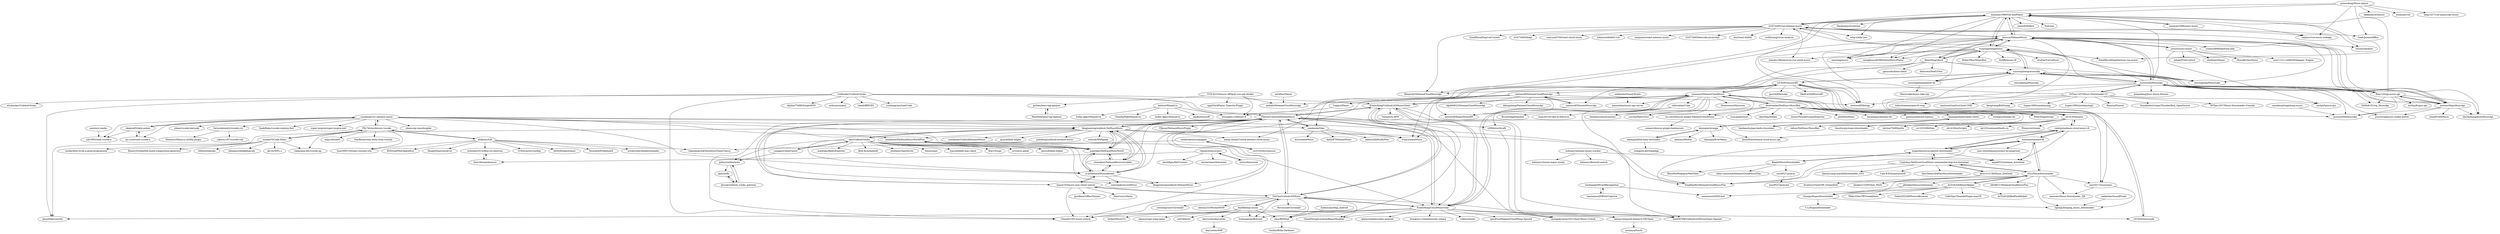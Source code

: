 digraph G {
"maomao1996/Vue-mmPlayer" -> "sl1673495/vue-netease-music"
"maomao1996/Vue-mmPlayer" -> "maomao1996/react-music"
"maomao1996/Vue-mmPlayer" -> "mengkunsoft/MKOnlineMusicPlayer" ["e"=1]
"maomao1996/Vue-mmPlayer" -> "sunzongzheng/music"
"maomao1996/Vue-mmPlayer" -> "maicong/music" ["e"=1]
"maomao1996/Vue-mmPlayer" -> "Hackxiaoya/CuteOne" ["e"=1]
"maomao1996/Vue-mmPlayer" -> "jsososo/NeteaseMusic"
"maomao1996/Vue-mmPlayer" -> "wisp-x/lsky-pro" ["e"=1]
"maomao1996/Vue-mmPlayer" -> "caijinyc/vue-music-webapp" ["e"=1]
"maomao1996/Vue-mmPlayer" -> "reruin/sharelist" ["e"=1]
"maomao1996/Vue-mmPlayer" -> "metowolf/Meting" ["e"=1]
"maomao1996/Vue-mmPlayer" -> "Binaryify/NeteaseCloudMusicApi" ["e"=1]
"maomao1996/Vue-mmPlayer" -> "yinxin630/fiora" ["e"=1]
"maomao1996/Vue-mmPlayer" -> "SmallRuralDog/electron-vue-music" ["e"=1]
"maomao1996/Vue-mmPlayer" -> "5iux/sou" ["e"=1]
"sunzongzheng/music" -> "caiyonglong/MusicLake" ["e"=1]
"sunzongzheng/music" -> "PeterDing/chord"
"sunzongzheng/music" -> "sunzongzheng/musicApi"
"sunzongzheng/music" -> "jsososo/NeteaseMusic"
"sunzongzheng/music" -> "trazyn/ieaseMusic" ["e"=1]
"sunzongzheng/music" -> "maicong/music" ["e"=1]
"sunzongzheng/music" -> "sunzongzheng/player-be"
"sunzongzheng/music" -> "maomao1996/Vue-mmPlayer"
"sunzongzheng/music" -> "SmallRuralDog/electron-vue-music" ["e"=1]
"sunzongzheng/music" -> "xtuJSer/CoCoMusic" ["e"=1]
"sunzongzheng/music" -> "HuberTRoy/MusicBox" ["e"=1]
"sunzongzheng/music" -> "mengkunsoft/MKOnlineMusicPlayer" ["e"=1]
"sunzongzheng/music" -> "xiaozhu188/electron-vue-cloud-music" ["e"=1]
"sunzongzheng/music" -> "0xHJK/music-dl" ["e"=1]
"sunzongzheng/music" -> "sl1673495/vue-netease-music"
"bluetomlee/NetEase-MusicBox" -> "yanunon/NeteaseCloudMusic"
"bluetomlee/NetEase-MusicBox" -> "darknessomi/musicbox" ["e"=1]
"bluetomlee/NetEase-MusicBox" -> "cosven/FeelUOwn" ["e"=1]
"bluetomlee/NetEase-MusicBox" -> "taizilongxu/douban.fm" ["e"=1]
"bluetomlee/NetEase-MusicBox" -> "wu-nerd/dmusic-plugin-NeteaseCloudMusic"
"bluetomlee/NetEase-MusicBox" -> "ganhuo/Android-Ganhuo"
"bluetomlee/NetEase-MusicBox" -> "daimajia/bleed-baidu-white"
"bluetomlee/NetEase-MusicBox" -> "sk1418/zhuaxia"
"bluetomlee/NetEase-MusicBox" -> "PeterDing/iScript" ["e"=1]
"bluetomlee/NetEase-MusicBox" -> "turingou/douban.fm" ["e"=1]
"bluetomlee/NetEase-MusicBox" -> "vellow/NetEase-MusicBox" ["e"=1]
"bluetomlee/NetEase-MusicBox" -> "LiuLang/bcloud" ["e"=1]
"bluetomlee/NetEase-MusicBox" -> "ikew0ng/Dribbo" ["e"=1]
"bluetomlee/NetEase-MusicBox" -> "binux/ThunderLixianExporter" ["e"=1]
"bluetomlee/NetEase-MusicBox" -> "phith0n/Minos" ["e"=1]
"jsososo/NeteaseMusic" -> "jsososo/QQMusicApi"
"jsososo/NeteaseMusic" -> "sunzongzheng/music"
"jsososo/NeteaseMusic" -> "jsososo/MiguMusicApi"
"jsososo/NeteaseMusic" -> "jsososo/soso-music"
"jsososo/NeteaseMusic" -> "sl1673495/vue-netease-music"
"jsososo/NeteaseMusic" -> "maomao1996/Vue-mmPlayer"
"jsososo/NeteaseMusic" -> "caiyonglong/MusicLake" ["e"=1]
"jsososo/NeteaseMusic" -> "jsososo/MixMusicApi"
"jsososo/NeteaseMusic" -> "maicong/music" ["e"=1]
"jsososo/NeteaseMusic" -> "mengkunsoft/MKOnlineMusicPlayer" ["e"=1]
"jsososo/NeteaseMusic" -> "metowolf/Meting" ["e"=1]
"jsososo/NeteaseMusic" -> "yuantuo666/baiduwp-php" ["e"=1]
"jsososo/NeteaseMusic" -> "meng-chuan/Unlock-netease-cloud-music" ["e"=1]
"jsososo/NeteaseMusic" -> "reruin/sharelist" ["e"=1]
"jsososo/NeteaseMusic" -> "PeterDing/chord"
"seekerlee/SoundPirate" -> "ligongcheng/qq_music_downloader"
"codezjx/netease-cloud-music-dl" -> "ziwenxie/netease-dl"
"codezjx/netease-cloud-music-dl" -> "anjia0532/netease_download"
"codezjx/netease-cloud-music-dl" -> "sk1418/zhuaxia"
"codezjx/netease-cloud-music-dl" -> "magicdawn/yun-playlist-downloader"
"codezjx/netease-cloud-music-dl" -> "JixunMoe/netease-cloud-music-api"
"codezjx/netease-cloud-music-dl" -> "YongHaoWu/NeteaseCloudMusicFlac" ["e"=1]
"AnyListen/AnyListen" -> "AnyListen/AMP"
"Beadd/MusicDownloader" -> "mos9527/pyncm"
"Beadd/MusicDownloader" -> "atlas-comstock/NeteaseCloudMusicFlac" ["e"=1]
"Beadd/MusicDownloader" -> "magicdawn/yun-playlist-downloader"
"Beadd/MusicDownloader" -> "Bleu404/PotplayerPanVideo"
"aliakseis/LIII" -> "YXL76/cloudmusic-vscode"
"aliakseis/LIII" -> "erickutcher/httpdownloader" ["e"=1]
"aliakseis/LIII" -> "hua1995116/react-resume-site" ["e"=1]
"aliakseis/LIII" -> "KYDronePilot/SpaceEye"
"aliakseis/LIII" -> "lukaslangrock/ShutdownTimerClassic"
"aliakseis/LIII" -> "HaujetZhao/QuickCut" ["e"=1]
"aliakseis/LIII" -> "richshaw2015/dino-rss-electron"
"aliakseis/LIII" -> "CCExtractor/vardbg" ["e"=1]
"aliakseis/LIII" -> "he55/DreamScene2" ["e"=1]
"aliakseis/LIII" -> "Teraskull/PyDebloatX" ["e"=1]
"NiTian1207/Music-Downloader-UI" -> "rachpt/lanzou-gui" ["e"=1]
"NiTian1207/Music-Downloader-UI" -> "kengwang/BiliDuang" ["e"=1]
"NiTian1207/Music-Downloader-UI" -> "liupan1890/xiaobaiyang" ["e"=1]
"NiTian1207/Music-Downloader-UI" -> "jsososo/QQMusicApi"
"NiTian1207/Music-Downloader-UI" -> "liupan1890/xiaobaiyang2" ["e"=1]
"NiTian1207/Music-Downloader-UI" -> "Rinacm/Pixeval" ["e"=1]
"NiTian1207/Music-Downloader-UI" -> "thunderbird-team/ThunderBird_OpenSource" ["e"=1]
"NiTian1207/Music-Downloader-UI" -> "NiTian1207/Music-Downloader-Console"
"NiTian1207/Music-Downloader-UI" -> "tobiichiamane/pixivfs-uwp" ["e"=1]
"NiTian1207/Music-Downloader-UI" -> "zaxtyson/LanZouCloud-CMD" ["e"=1]
"NiTian1207/Music-Downloader-UI" -> "jsososo/NeteaseMusic"
"enzeberg/tongzhong-music" -> "jsososo/MixMusicApi"
"sl1673495/vue-netease-music" -> "maomao1996/Vue-mmPlayer"
"sl1673495/vue-netease-music" -> "SmallRuralDog/vue3-music" ["e"=1]
"sl1673495/vue-netease-music" -> "xiaozhu188/electron-vue-cloud-music" ["e"=1]
"sl1673495/vue-netease-music" -> "sl1673495/blogs" ["e"=1]
"sl1673495/vue-netease-music" -> "caijinyc/vue-music-webapp" ["e"=1]
"sl1673495/vue-netease-music" -> "sanyuan0704/react-cloud-music" ["e"=1]
"sl1673495/vue-netease-music" -> "jsososo/NeteaseMusic"
"sl1673495/vue-netease-music" -> "lybenson/bilibili-vue" ["e"=1]
"sl1673495/vue-netease-music" -> "Binaryify/NeteaseCloudMusicApi" ["e"=1]
"sl1673495/vue-netease-music" -> "uniquemo/react-netease-music" ["e"=1]
"sl1673495/vue-netease-music" -> "Geek-James/ddBuy" ["e"=1]
"sl1673495/vue-netease-music" -> "wisp-x/lsky-pro" ["e"=1]
"sl1673495/vue-netease-music" -> "sl1673495/leetcode-javascript" ["e"=1]
"sl1673495/vue-netease-music" -> "dxx/react-bilibili" ["e"=1]
"sl1673495/vue-netease-music" -> "ustbhuangyi/vue-analysis" ["e"=1]
"maomao1996/react-music" -> "maomao1996/Vue-mmPlayer"
"Rain120/qq-music-api" -> "jsososo/QQMusicApi"
"Rain120/qq-music-api" -> "jsososo/MiguMusicApi"
"Rain120/qq-music-api" -> "sunzongzheng/musicApi"
"Rain120/qq-music-api" -> "ecitlm/Kugou-api"
"Rain120/qq-music-api" -> "jsososo/NeteaseMusic"
"Rain120/qq-music-api" -> "sl1673495/vue-netease-music"
"Rain120/qq-music-api" -> "QiuYaohong/kuwoMusicApi"
"Rain120/qq-music-api" -> "maomao1996/Vue-mmPlayer"
"Rain120/qq-music-api" -> "jsososo/MixMusicApi"
"Rain120/qq-music-api" -> "GitHub-ZC/wp_MusicApi"
"PeterDing/chord" -> "sunzongzheng/music"
"PeterDing/chord" -> "trazyn/ieaseMusic" ["e"=1]
"PeterDing/chord" -> "sunzongzheng/musicApi"
"PeterDing/chord" -> "jsososo/NeteaseMusic"
"PeterDing/chord" -> "nondanee/Glee"
"PeterDing/chord" -> "feeluown/FeelUOwn" ["e"=1]
"PeterDing/chord" -> "caiyonglong/MusicLake" ["e"=1]
"PeterDing/chord" -> "gaoyoubo/hexo-client" ["e"=1]
"nondanee/vsc-netease-music" -> "deepred5/daily-anime"
"nondanee/vsc-netease-music" -> "my-soul/read-vscode-e"
"nondanee/vsc-netease-music" -> "YXL76/cloudmusic-vscode"
"nondanee/vsc-netease-music" -> "zrk1993/read-vscode-e"
"nondanee/vsc-netease-music" -> "nondanee/Glee"
"nondanee/vsc-netease-music" -> "nondanee/NetEaseMusicWorldPlus"
"nondanee/vsc-netease-music" -> "jdneo/vscode-leetcode" ["e"=1]
"nondanee/vsc-netease-music" -> "YongHaoWu/NeteaseCloudMusicFlac" ["e"=1]
"nondanee/vsc-netease-music" -> "yi-ji/NeteaseMusicAbroad"
"nondanee/vsc-netease-music" -> "SaekiRaku/vscode-rainbow-fart" ["e"=1]
"nondanee/vsc-netease-music" -> "fengjueming/unblock-NetEaseMusic"
"nondanee/vsc-netease-music" -> "super-inspire/super-inspire-end" ["e"=1]
"nondanee/vsc-netease-music" -> "formulahendry/vscode-ycy"
"nondanee/vsc-netease-music" -> "acgotaku/NetEaseMusicWorld"
"nondanee/vsc-netease-music" -> "zhanyong-wan/dongbei" ["e"=1]
"xiaohange/IDCardRecognition" -> "tiantianios/JYBDAVCapture"
"xiaohange/IDCardRecognition" -> "sansansisi/SSIDCard"
"YXL76/cloudmusic-vscode" -> "aliakseis/LIII"
"YXL76/cloudmusic-vscode" -> "nondanee/vsc-netease-music"
"YXL76/cloudmusic-vscode" -> "takayama-lily/vscode-qq" ["e"=1]
"YXL76/cloudmusic-vscode" -> "niudai/VSCode-Zhihu"
"YXL76/cloudmusic-vscode" -> "mqycn/huile8" ["e"=1]
"YXL76/cloudmusic-vscode" -> "hua1995116/react-resume-site" ["e"=1]
"YXL76/cloudmusic-vscode" -> "TomBener/stay-away-from-wechat" ["e"=1]
"formulahendry/vscode-ycy" -> "FantasticMao/ycy-intellij-plugin"
"formulahendry/vscode-ycy" -> "sakura1357/vscode-cxk"
"yanggis/ChinaTunnel" -> "uku/Unblock-Youku"
"yanggis/ChinaTunnel" -> "gxfxyz/unblockchn"
"Gsangu/KugouDownloader" -> "C-Li/KugouDownloader"
"Gsangu/KugouDownloader" -> "ligongcheng/qq_music_downloader"
"acgotaku/NetEaseMusicWorld" -> "nondanee/NetEaseMusicWorldPlus"
"acgotaku/NetEaseMusicWorld" -> "fengjueming/unblock-NetEaseMusic"
"acgotaku/NetEaseMusicWorld" -> "yi-ji/NeteaseMusicAbroad"
"acgotaku/NetEaseMusicWorld" -> "stomakun/NeteaseReverseLadder"
"acgotaku/NetEaseMusicWorld" -> "ITJesse/UnblockNeteaseMusic"
"yanunon/NeteaseCloudMusic" -> "bluetomlee/NetEase-MusicBox"
"yanunon/NeteaseCloudMusic" -> "EraserKing/Unblock163MusicClient"
"yanunon/NeteaseCloudMusic" -> "sk1418/zhuaxia"
"yanunon/NeteaseCloudMusic" -> "EraserKing/CloudMusicGear"
"yanunon/NeteaseCloudMusic" -> "LER0ever/Israfil"
"yanunon/NeteaseCloudMusic" -> "wu-nerd/dmusic-plugin-NeteaseCloudMusic"
"yanunon/NeteaseCloudMusic" -> "LIU9293/musicAPI"
"yanunon/NeteaseCloudMusic" -> "darknessomi/musicbox" ["e"=1]
"yanunon/NeteaseCloudMusic" -> "mawenbao/music-api-server"
"yanunon/NeteaseCloudMusic" -> "stkevintan/Cube"
"yanunon/NeteaseCloudMusic" -> "cosven/FeelUOwn" ["e"=1]
"yanunon/NeteaseCloudMusic" -> "PeterDing/iScript" ["e"=1]
"yanunon/NeteaseCloudMusic" -> "Chion82/163-music-unlock" ["e"=1]
"yanunon/NeteaseCloudMusic" -> "bin456789/Unblock163MusicClient-Xposed" ["e"=1]
"yanunon/NeteaseCloudMusic" -> "Mooooooon/Musicoon" ["e"=1]
"uku/Unblock-Youku" -> "gxfxyz/unblockchn"
"uku/Unblock-Youku" -> "fengjueming/unblock-NetEaseMusic"
"uku/Unblock-Youku" -> "yanggis/ChinaTunnel"
"uku/Unblock-Youku" -> "zacyu/bilibili-helper" ["e"=1]
"uku/Unblock-Youku" -> "EraserKing/CloudMusicGear"
"uku/Unblock-Youku" -> "fengjueming/unblock-NeteastMusic"
"uku/Unblock-Youku" -> "yi-ji/NeteaseMusicAbroad"
"uku/Unblock-Youku" -> "acgotaku/NetEaseMusicWorld"
"uku/Unblock-Youku" -> "acgotaku/BaiduExporter" ["e"=1]
"uku/Unblock-Youku" -> "Kyle-Kyle/baidudl" ["e"=1]
"uku/Unblock-Youku" -> "zhuhaow/SpechtLite" ["e"=1]
"uku/Unblock-Youku" -> "binux/yaaw" ["e"=1]
"uku/Unblock-Youku" -> "typcn/bilibili-mac-client" ["e"=1]
"uku/Unblock-Youku" -> "lhie1/Surge" ["e"=1]
"uku/Unblock-Youku" -> "orvice/ss-panel" ["e"=1]
"magicdawn/yun-playlist-downloader" -> "CcphAmy/NetEaseCloudMusic-nonmembership-list-download"
"magicdawn/yun-playlist-downloader" -> "Beadd/MusicDownloader"
"magicdawn/yun-playlist-downloader" -> "anjia0532/netease_download"
"magicdawn/yun-playlist-downloader" -> "codezjx/netease-cloud-music-dl"
"magicdawn/yun-playlist-downloader" -> "ziwenxie/netease-dl"
"AsTryE/QQMusicHelper" -> "z52c/MusicDownloader"
"AsTryE/QQMusicHelper" -> "TKkk-iOSer/TKTweakDemo" ["e"=1]
"AsTryE/QQMusicHelper" -> "GodzzZZZ/MFPictureBrowser" ["e"=1]
"AsTryE/QQMusicHelper" -> "sansansisi/SSIDCard"
"AsTryE/QQMusicHelper" -> "CodeTips/ThunderPlugin-macOS"
"AsTryE/QQMusicHelper" -> "AsTryE/QQRedPackHelper" ["e"=1]
"AsTryE/QQMusicHelper" -> "Gsangu/KugouDownloader"
"stkevintan/Cube" -> "issac2015/Cube-In-Electron"
"stkevintan/Cube" -> "BryanYang/freechat"
"vhanla/winxcorners" -> "AsishRaju/HotCorners"
"vhanla/winxcorners" -> "misterchaos/hotcorner"
"vhanla/winxcorners" -> "taviso/hotcorner"
"vhanla/winxcorners" -> "Saul-Mirone/homura"
"daimajia/bleed-baidu-white" -> "banbanchs/pan-baidu-download"
"daimajia/bleed-baidu-white" -> "daimajia/revenge"
"stomakun/NeteaseReverseLadder" -> "yi-ji/NeteaseMusicAbroad"
"stomakun/NeteaseReverseLadder" -> "acgotaku/NetEaseMusicWorld"
"stomakun/NeteaseReverseLadder" -> "fengjueming/unblock-NetEaseMusic"
"jsososo/QQMusicApi" -> "Rain120/qq-music-api"
"jsososo/QQMusicApi" -> "jsososo/MiguMusicApi"
"jsososo/QQMusicApi" -> "jsososo/NeteaseMusic"
"jsososo/QQMusicApi" -> "jsososo/MixMusicApi"
"jsososo/QQMusicApi" -> "QiuYaohong/kuwoMusicApi"
"jsososo/QQMusicApi" -> "sunzongzheng/musicApi"
"jsososo/QQMusicApi" -> "JumpAlang/Jusic-Serve-Houses" ["e"=1]
"jsososo/QQMusicApi" -> "metowolf/Meting" ["e"=1]
"jsososo/QQMusicApi" -> "jsososo/qqmusic-cookie-porter"
"jsososo/QQMusicApi" -> "Binaryify/NeteaseCloudMusicApi" ["e"=1]
"jsososo/QQMusicApi" -> "GitHub-ZC/wp_MusicApi"
"jsososo/QQMusicApi" -> "sl1673495/vue-netease-music"
"jsososo/QQMusicApi" -> "NiTian1207/Music-Downloader-UI"
"jsososo/QQMusicApi" -> "sunzongzheng/music"
"jsososo/QQMusicApi" -> "maomao1996/Vue-mmPlayer"
"bitdust/WamaCry" -> "hufan-Akari/WannaCry"
"bitdust/WamaCry" -> "madeye/sssniff" ["e"=1]
"bitdust/WamaCry" -> "hufan-akari/WannaCry"
"bitdust/WamaCry" -> "iVanilla/FakeWannaCry"
"bitdust/WamaCry" -> "liwanglin12/Hermit-X"
"metowolf/NeteaseCloudMusicApi" -> "metowolf/TencentMusicApi"
"metowolf/NeteaseCloudMusicApi" -> "axhello/NeteaseCloudMusicApi"
"metowolf/NeteaseCloudMusicApi" -> "metowolf/XiamiMusicAPI"
"metowolf/NeteaseCloudMusicApi" -> "metowolf/Meting" ["e"=1]
"metowolf/NeteaseCloudMusicApi" -> "Copay/cPlayer"
"metowolf/NeteaseCloudMusicApi" -> "ldp940622/NeteaseCloudMusicApi"
"metowolf/NeteaseCloudMusicApi" -> "liwanglin12/Hermit-X"
"metowolf/NeteaseCloudMusicApi" -> "kilingzhang/NeteaseCloudMusicApi"
"powerdong/Music-player" -> "Akakiiiiii/cli3music"
"powerdong/Music-player" -> "sl1673495/vue-netease-music"
"powerdong/Music-player" -> "Geek-James/ddBuy" ["e"=1]
"powerdong/Music-player" -> "caijinyc/vue-music-webapp" ["e"=1]
"powerdong/Music-player" -> "yisainan/vue" ["e"=1]
"powerdong/Music-player" -> "lang1427/vue-typescript-music"
"powerdong/Music-player" -> "maomao1996/Vue-mmPlayer"
"ziwenxie/netease-dl" -> "codezjx/netease-cloud-music-dl"
"ziwenxie/netease-dl" -> "anjia0532/netease_download"
"ziwenxie/netease-dl" -> "z52c/MusicDownloader"
"ziwenxie/netease-dl" -> "YongHaoWu/NeteaseCloudMusicFlac" ["e"=1]
"ziwenxie/netease-dl" -> "magicdawn/yun-playlist-downloader"
"ziwenxie/netease-dl" -> "mac-zhou/homeassistant-mi-acpartner" ["e"=1]
"EraserKing/Unblock163MusicClient" -> "EraserKing/CloudMusicGear"
"EraserKing/Unblock163MusicClient" -> "YiuChoi/Unlock163Music"
"EraserKing/Unblock163MusicClient" -> "bin456789/Unblock163MusicClient-Xposed" ["e"=1]
"EraserKing/Unblock163MusicClient" -> "yanunon/NeteaseCloudMusic"
"EraserKing/Unblock163MusicClient" -> "leewp14/xposed.leewp14.NEClient"
"EraserKing/Unblock163MusicClient" -> "iAcn/BiliNeat"
"EraserKing/Unblock163MusicClient" -> "ITJesse/UnblockNeteaseMusic"
"EraserKing/Unblock163MusicClient" -> "Tornaco/X-APM" ["e"=1]
"LIU9293/musicAPI" -> "LIU9293/musicafe"
"LIU9293/musicAPI" -> "sunzongzheng/musicApi"
"LIU9293/musicAPI" -> "metowolf/NeteaseCloudMusicApi"
"LIU9293/musicAPI" -> "yanunon/NeteaseCloudMusic"
"LIU9293/musicAPI" -> "metowolf/Meting" ["e"=1]
"LIU9293/musicAPI" -> "metowolf/XiamiMusicAPI"
"LIU9293/musicAPI" -> "gzc/QQMusicApi"
"LIU9293/musicAPI" -> "metowolf/TencentMusicApi"
"LIU9293/musicAPI" -> "sk1418/zhuaxia"
"LIU9293/musicAPI" -> "mzz2017/musicman"
"LIU9293/musicAPI" -> "MeiK-h/QQMusicAPI"
"Copay/cPlayer" -> "liwanglin12/Hermit-X"
"jsososo/soso-music" -> "jsososo/NeteaseMusic"
"jsososo/soso-music" -> "user1121114685/Wallpaper_Engine" ["e"=1]
"jsososo/soso-music" -> "rachpt/lanzou-gui" ["e"=1]
"jsososo/soso-music" -> "pdone/FreeControl" ["e"=1]
"jsososo/soso-music" -> "docblue/chfsgui" ["e"=1]
"jsososo/soso-music" -> "Moriafly/DsoMusic" ["e"=1]
"niudai/VSCode-Zhihu" -> "YXL76/cloudmusic-vscode"
"niudai/VSCode-Zhihu" -> "jks-liu/WPL-s"
"niudai/VSCode-Zhihu" -> "niudai/How-to-be-a-good-programmer" ["e"=1]
"niudai/VSCode-Zhihu" -> "BeautyYuYanli/full-mark-composition-generator" ["e"=1]
"niudai/VSCode-Zhihu" -> "takayama-lily/vscode-qq" ["e"=1]
"niudai/VSCode-Zhihu" -> "tifoit/notebooks" ["e"=1]
"niudai/VSCode-Zhihu" -> "lidangzzz/hedgehog-lab" ["e"=1]
"fengjueming/unblock-NetEaseMusic" -> "yi-ji/NeteaseMusicAbroad"
"fengjueming/unblock-NetEaseMusic" -> "acgotaku/NetEaseMusicWorld"
"fengjueming/unblock-NetEaseMusic" -> "stomakun/NeteaseReverseLadder"
"fengjueming/unblock-NetEaseMusic" -> "uku/Unblock-Youku"
"fengjueming/unblock-NetEaseMusic" -> "ITJesse/UnblockNeteaseMusic"
"fengjueming/unblock-NetEaseMusic" -> "neesonqk/unLockMusic"
"fengjueming/unblock-NetEaseMusic" -> "trazyn/ieaseMusic" ["e"=1]
"fengjueming/unblock-NetEaseMusic" -> "nondanee/NetEaseMusicWorldPlus"
"fengjueming/unblock-NetEaseMusic" -> "nondanee/UnblockNeteaseMusic" ["e"=1]
"fengjueming/unblock-NetEaseMusic" -> "YongHaoWu/NeteaseCloudMusicFlac" ["e"=1]
"fengjueming/unblock-NetEaseMusic" -> "meng-chuan/Unlock-netease-cloud-music" ["e"=1]
"fengjueming/unblock-NetEaseMusic" -> "ipcjs/bilibili-helper" ["e"=1]
"fengjueming/unblock-NetEaseMusic" -> "JixunMoe/cuwcl4c"
"fengjueming/unblock-NetEaseMusic" -> "yizhiheng/unblock-netease-music"
"fengjueming/unblock-NetEaseMusic" -> "wdxtub/WDXpeak" ["e"=1]
"liukaixuan/tbhp_android" -> "iAcn/BiliNeat"
"CcphAmy/NetEaseCloudMusic-nonmembership-list-download" -> "Java-S12138/Music_Dowload"
"CcphAmy/NetEaseCloudMusic-nonmembership-list-download" -> "z52c/MusicDownloader"
"CcphAmy/NetEaseCloudMusic-nonmembership-list-download" -> "magicdawn/yun-playlist-downloader"
"CcphAmy/NetEaseCloudMusic-nonmembership-list-download" -> "JimmyLiang-lzm/biliDownloader_GUI" ["e"=1]
"CcphAmy/NetEaseCloudMusic-nonmembership-list-download" -> "I-am-R-E/QuantumultX" ["e"=1]
"CcphAmy/NetEaseCloudMusic-nonmembership-list-download" -> "YongHaoWu/NeteaseCloudMusicFlac" ["e"=1]
"CcphAmy/NetEaseCloudMusic-nonmembership-list-download" -> "QiuChenly/QQFlacMusicDownloader" ["e"=1]
"Java-S12138/Music_Dowload" -> "zhukeyi123/Python_Work"
"Java-S12138/Music_Dowload" -> "CcphAmy/NetEaseCloudMusic-nonmembership-list-download"
"Java-S12138/Music_Dowload" -> "Aruelius/Cloud189_Greasyfork" ["e"=1]
"banbanchs/pan-baidu-download" -> "daimajia/bleed-baidu-white"
"sw3103/movemouse" -> "cerebrate/mousejiggler"
"daimajia/revenge" -> "daimajia/bleed-baidu-white"
"daimajia/revenge" -> "daimajia/little-bear-dictionary"
"daimajia/revenge" -> "naoyeye/Perber"
"daimajia/revenge" -> "daimajia/EverMemo" ["e"=1]
"aooiuu/z-reader" -> "zrk1993/read-vscode-e"
"ITJesse/UnblockNeteaseMusic" -> "EraserKing/CloudMusicGear"
"ITJesse/UnblockNeteaseMusic" -> "ITJesse/NeteaseMusicPlugin"
"ITJesse/UnblockNeteaseMusic" -> "typcn/163music-mac-client-unlock"
"ITJesse/UnblockNeteaseMusic" -> "mengskysama/163-Cloud-Music-Unlock"
"ITJesse/UnblockNeteaseMusic" -> "EraserKing/Unblock163MusicClient"
"ITJesse/UnblockNeteaseMusic" -> "YiuChoi/Unlock163Music"
"ITJesse/UnblockNeteaseMusic" -> "LER0ever/Israfil"
"ITJesse/UnblockNeteaseMusic" -> "acgotaku/NetEaseMusicWorld"
"ITJesse/UnblockNeteaseMusic" -> "stomakun/NeteaseReverseLadder"
"ITJesse/UnblockNeteaseMusic" -> "fengjueming/unblock-NeteastMusic"
"ITJesse/UnblockNeteaseMusic" -> "Chion82/163-music-unlock" ["e"=1]
"ITJesse/UnblockNeteaseMusic" -> "nondanee/Glee"
"ITJesse/UnblockNeteaseMusic" -> "JixunMoe/netease-cloud-music-api"
"ITJesse/UnblockNeteaseMusic" -> "fengjueming/unblock-NetEaseMusic"
"leewp14/xposed.leewp14.NEClient" -> "mcxinyu/HouSi" ["e"=1]
"ghboke/QQmusicdownman" -> "Gsangu/KugouDownloader"
"sk1418/zhuaxia" -> "yanunon/NeteaseCloudMusic"
"sk1418/zhuaxia" -> "timothyqiu/xiami-downloader"
"sk1418/zhuaxia" -> "skyline75489/pyfm" ["e"=1]
"sk1418/zhuaxia" -> "vellow/NetEase-MusicBox" ["e"=1]
"sk1418/zhuaxia" -> "m13253/BiliDan" ["e"=1]
"sk1418/zhuaxia" -> "sk1418/myScripts"
"sk1418/zhuaxia" -> "codezjx/netease-cloud-music-dl"
"sk1418/zhuaxia" -> "tg123/commandlinefu.cn"
"sk1418/zhuaxia" -> "Flowerowl/xiami"
"EraserKing/CloudMusicGear" -> "EraserKing/Unblock163MusicClient"
"EraserKing/CloudMusicGear" -> "YiuChoi/Unlock163Music"
"EraserKing/CloudMusicGear" -> "bin456789/Unblock163MusicClient-Xposed" ["e"=1]
"EraserKing/CloudMusicGear" -> "ITJesse/UnblockNeteaseMusic"
"EraserKing/CloudMusicGear" -> "Chion82/163-music-unlock" ["e"=1]
"EraserKing/CloudMusicGear" -> "leewp14/xposed.leewp14.NEClient"
"EraserKing/CloudMusicGear" -> "zjns/PureNeteaseCloudMusic-Xposed" ["e"=1]
"EraserKing/CloudMusicGear" -> "liudongmiao/Brevent" ["e"=1]
"EraserKing/CloudMusicGear" -> "GhostFlying/LocationReportEnabler" ["e"=1]
"EraserKing/CloudMusicGear" -> "yanunon/NeteaseCloudMusic"
"EraserKing/CloudMusicGear" -> "mengskysama/163-Cloud-Music-Unlock"
"EraserKing/CloudMusicGear" -> "JixunMoe/cuwcl4c"
"EraserKing/CloudMusicGear" -> "glzjin/shadowsocksr-android" ["e"=1]
"EraserKing/CloudMusicGear" -> "breakwa11/shadowsocks-csharp" ["e"=1]
"EraserKing/CloudMusicGear" -> "vokins/yhosts" ["e"=1]
"gaocuo/fic" -> "glucee/unblock_youku_gateway"
"jsososo/MiguMusicApi" -> "jsososo/QQMusicApi"
"jsososo/MiguMusicApi" -> "jsososo/MixMusicApi"
"jsososo/MiguMusicApi" -> "QiuYaohong/kuwoMusicApi"
"jsososo/MiguMusicApi" -> "yhsj0919/KMusic"
"jsososo/MiguMusicApi" -> "jsososo/qqmusic-cookie-porter"
"jsososo/MiguMusicApi" -> "sunzongzheng/musicApi"
"jsososo/MiguMusicApi" -> "jsososo/NeteaseMusic"
"jsososo/MiguMusicApi" -> "Rain120/qq-music-api"
"iAcn/BiliNeat" -> "Goshin/Buka-Darkness"
"sunzongzheng/musicApi" -> "sunzongzheng/player-be"
"sunzongzheng/musicApi" -> "LIU9293/musicAPI"
"sunzongzheng/musicApi" -> "sunzongzheng/music"
"sunzongzheng/musicApi" -> "caiyonglong/MusicLake" ["e"=1]
"sunzongzheng/musicApi" -> "jsososo/MiguMusicApi"
"sunzongzheng/musicApi" -> "mzz2017/musicman"
"sunzongzheng/musicApi" -> "Rain120/qq-music-api"
"sunzongzheng/musicApi" -> "jsososo/QQMusicApi"
"sunzongzheng/musicApi" -> "caiyonglong/MusicApi"
"LIU9293/musicafe" -> "LIU9293/musicAPI"
"mos9527/pyncm" -> "mos9527/pyncmd"
"Saul-Mirone/homura" -> "richshaw2015/dino-rss-electron"
"richshaw2015/dino-rss-electron" -> "Saul-Mirone/homura"
"loadfield/go-music" -> "iAcn/BiliNeat"
"loadfield/go-music" -> "Qrilee/MusicUU" ["e"=1]
"loadfield/go-music" -> "abinnz/copy-song-name"
"loadfield/go-music" -> "YiuChoi/Unlock163Music"
"loadfield/go-music" -> "LIU9293/musicafe"
"loadfield/go-music" -> "liudongmiao/Brevent" ["e"=1]
"loadfield/go-music" -> "sy618/hosts" ["e"=1]
"loadfield/go-music" -> "AnyListen/AnyListen"
"z52c/MusicDownloader" -> "mzz2017/musicman"
"z52c/MusicDownloader" -> "AsTryE/QQMusicHelper"
"z52c/MusicDownloader" -> "lifei6671/NeteaseCloudMusicFlac"
"z52c/MusicDownloader" -> "CcphAmy/NetEaseCloudMusic-nonmembership-list-download"
"z52c/MusicDownloader" -> "messoer/Music-Downloader_TJS"
"z52c/MusicDownloader" -> "Gsangu/KugouDownloader"
"z52c/MusicDownloader" -> "ligongcheng/qq_music_downloader"
"z52c/MusicDownloader" -> "ziwenxie/netease-dl"
"z52c/MusicDownloader" -> "ghboke/QQmusicdownman"
"z52c/MusicDownloader" -> "YongHaoWu/NeteaseCloudMusicFlac" ["e"=1]
"sunzongzheng/player-be" -> "MusicLake/music-lake-mp"
"sunzongzheng/player-be" -> "sunzongzheng/musicApi"
"axhello/vPlayer" -> "axhello/NeteaseCloudMusicApi"
"wu-nerd/dmusic-plugin-NeteaseCloudMusic" -> "sumary/dmusic-plugin-baidumusic"
"typcn/163music-mac-client-unlock" -> "ITJesse/UnblockNeteaseMusic"
"typcn/163music-mac-client-unlock" -> "YiuChoi/Unlock163Music"
"typcn/163music-mac-client-unlock" -> "yi-ji/NeteaseMusicAbroad"
"typcn/163music-mac-client-unlock" -> "goodbest/OfficeThinner" ["e"=1]
"typcn/163music-mac-client-unlock" -> "Chion82/163-music-unlock" ["e"=1]
"typcn/163music-mac-client-unlock" -> "ShinCurry/Maria" ["e"=1]
"yi-ji/NeteaseMusicAbroad" -> "stomakun/NeteaseReverseLadder"
"yi-ji/NeteaseMusicAbroad" -> "fengjueming/unblock-NetEaseMusic"
"yi-ji/NeteaseMusicAbroad" -> "acgotaku/NetEaseMusicWorld"
"yi-ji/NeteaseMusicAbroad" -> "typcn/163music-mac-client-unlock"
"yi-ji/NeteaseMusicAbroad" -> "neesonqk/unLockMusic"
"yi-ji/NeteaseMusicAbroad" -> "fengjueming/unblock-NeteastMusic"
"yi-ji/NeteaseMusicAbroad" -> "nondanee/NetEaseMusicWorldPlus"
"yi-ji/NeteaseMusicAbroad" -> "ITJesse/UnblockNeteaseMusic"
"Unblocker/Unblock-Youku" -> "Chion82/163-music-unlock" ["e"=1]
"Unblocker/Unblock-Youku" -> "skyline75489/SimpleDNS"
"Unblocker/Unblock-Youku" -> "zythum/mama2" ["e"=1]
"Unblocker/Unblock-Youku" -> "Leask/BRICKS" ["e"=1]
"Unblocker/Unblock-Youku" -> "JixunMoe/cuwcl4c"
"Unblocker/Unblock-Youku" -> "EraserKing/CloudMusicGear"
"Unblocker/Unblock-Youku" -> "EraserKing/Unblock163MusicClient"
"Unblocker/Unblock-Youku" -> "ITJesse/UnblockNeteaseMusic"
"Unblocker/Unblock-Youku" -> "yuzhangcmu/LeetCode" ["e"=1]
"Unblocker/Unblock-Youku" -> "whuhacker/Unblock-Youku"
"deepred5/daily-anime" -> "my-soul/read-vscode-e"
"deepred5/daily-anime" -> "nondanee/vsc-netease-music"
"deepred5/daily-anime" -> "zrk1993/read-vscode-e"
"my-soul/read-vscode-e" -> "deepred5/daily-anime"
"taviso/hotcorner" -> "vhanla/winxcorners"
"daimajia/little-bear-dictionary" -> "daimajia/revenge"
"daimajia/little-bear-dictionary" -> "xiongwei-git/GankApp" ["e"=1]
"nondanee/Glee" -> "Acris/ieaseMusic"
"nondanee/Glee" -> "daihy8759/ieaseMusic"
"nondanee/Glee" -> "ITJesse/UnblockNeteaseMusic"
"nondanee/Glee" -> "trazyn/ieaseMusic" ["e"=1]
"nondanee/Glee" -> "ekibun/QQNotifyPlus" ["e"=1]
"mzz2017/musicman" -> "messoer/Music-Downloader_TJS"
"mzz2017/musicman" -> "ligongcheng/qq_music_downloader"
"grzhan/hexo-tag-aplayer" -> "NextMoe/hexo-tag-dplayer"
"seekerlee/Sound-Pirate" -> "mawenbao/music-api-server"
"LER0ever/Israfil" -> "mengskysama/163-Cloud-Music-Unlock"
"YiuChoi/Unlock163Music" -> "EraserKing/CloudMusicGear"
"YiuChoi/Unlock163Music" -> "EraserKing/Unblock163MusicClient"
"YiuChoi/Unlock163Music" -> "bin456789/Unblock163MusicClient-Xposed" ["e"=1]
"YiuChoi/Unlock163Music" -> "Chion82/163-music-unlock" ["e"=1]
"YiuChoi/Unlock163Music" -> "iAcn/BiliNeat"
"YiuChoi/Unlock163Music" -> "liudongmiao/Brevent" ["e"=1]
"YiuChoi/Unlock163Music" -> "ITJesse/UnblockNeteaseMusic"
"YiuChoi/Unlock163Music" -> "GhostFlying/LocationReportEnabler" ["e"=1]
"YiuChoi/Unlock163Music" -> "feiruo/userChromeJS" ["e"=1]
"YiuChoi/Unlock163Music" -> "typcn/163music-mac-client-unlock"
"YiuChoi/Unlock163Music" -> "ywzhaiqi/userChromeJS" ["e"=1]
"YiuChoi/Unlock163Music" -> "shenm233/WechatMOD" ["e"=1]
"YiuChoi/Unlock163Music" -> "loadfield/go-music"
"mbinary/netease-music-cracker" -> "mbinary/dbworld-search"
"mbinary/netease-music-cracker" -> "mbinary/choose-major-wisely"
"mbinary/netease-music-cracker" -> "anjia0532/netease_download"
"tiantianios/JYBDAVCapture" -> "xiaohange/IDCardRecognition"
"cerebrate/mousejiggler" -> "sw3103/movemouse"
"cerebrate/mousejiggler" -> "lukaslangrock/ShutdownTimerClassic"
"gxfxyz/unblockchn" -> "glucee/unblock_youku_gateway"
"gxfxyz/unblockchn" -> "gaocuo/fic"
"YUX-IO/163music-APlayer-you-get-docker" -> "grzhan/hexo-tag-aplayer"
"YUX-IO/163music-APlayer-you-get-docker" -> "liwanglin12/Hermit-X"
"YUX-IO/163music-APlayer-you-get-docker" -> "axhello/NeteaseCloudMusicApi"
"YUX-IO/163music-APlayer-you-get-docker" -> "zgq354/APlayer-Typecho-Plugin" ["e"=1]
"nondanee/NetEaseMusicWorldPlus" -> "acgotaku/NetEaseMusicWorld"
"NextMoe/hexo-tag-dplayer" -> "grzhan/hexo-tag-aplayer"
"metowolf/TencentMusicApi" -> "metowolf/XiamiMusicAPI"
"metowolf/TencentMusicApi" -> "metowolf/NeteaseCloudMusicApi"
"glucee/unblock_youku_gateway" -> "gxfxyz/unblockchn"
"glucee/unblock_youku_gateway" -> "gaocuo/fic"
"maomao1996/Vue-mmPlayer" ["l"="-32.295,-17.945"]
"sl1673495/vue-netease-music" ["l"="-32.349,-17.955"]
"maomao1996/react-music" ["l"="-32.244,-17.945"]
"mengkunsoft/MKOnlineMusicPlayer" ["l"="-34.387,-13.413"]
"sunzongzheng/music" ["l"="-32.326,-17.926"]
"maicong/music" ["l"="-34.445,-13.386"]
"Hackxiaoya/CuteOne" ["l"="-34.522,-13.427"]
"jsososo/NeteaseMusic" ["l"="-32.327,-17.976"]
"wisp-x/lsky-pro" ["l"="-34.395,-13.437"]
"caijinyc/vue-music-webapp" ["l"="12.113,-9.228"]
"reruin/sharelist" ["l"="-34.55,-13.478"]
"metowolf/Meting" ["l"="-34.387,-13.347"]
"Binaryify/NeteaseCloudMusicApi" ["l"="14.569,-8.674"]
"yinxin630/fiora" ["l"="-34.49,-13.49"]
"SmallRuralDog/electron-vue-music" ["l"="23.418,-30.381"]
"5iux/sou" ["l"="-34.323,-13.373"]
"caiyonglong/MusicLake" ["l"="48.809,1.547"]
"PeterDing/chord" ["l"="-32.365,-17.901"]
"sunzongzheng/musicApi" ["l"="-32.288,-17.909"]
"trazyn/ieaseMusic" ["l"="-26.988,-17.24"]
"sunzongzheng/player-be" ["l"="-32.268,-17.908"]
"xtuJSer/CoCoMusic" ["l"="-34.505,-19.065"]
"HuberTRoy/MusicBox" ["l"="-10.13,21.839"]
"xiaozhu188/electron-vue-cloud-music" ["l"="23.389,-30.366"]
"0xHJK/music-dl" ["l"="-27.093,-17.373"]
"bluetomlee/NetEase-MusicBox" ["l"="-32.235,-17.636"]
"yanunon/NeteaseCloudMusic" ["l"="-32.308,-17.672"]
"darknessomi/musicbox" ["l"="-26.973,-17.129"]
"cosven/FeelUOwn" ["l"="-34.609,-19.084"]
"taizilongxu/douban.fm" ["l"="-39.132,-15.977"]
"wu-nerd/dmusic-plugin-NeteaseCloudMusic" ["l"="-32.27,-17.641"]
"ganhuo/Android-Ganhuo" ["l"="-32.192,-17.61"]
"daimajia/bleed-baidu-white" ["l"="-32.16,-17.548"]
"sk1418/zhuaxia" ["l"="-32.248,-17.704"]
"PeterDing/iScript" ["l"="-27.099,-17.156"]
"turingou/douban.fm" ["l"="-39.716,-17.263"]
"vellow/NetEase-MusicBox" ["l"="-39.771,-17.208"]
"LiuLang/bcloud" ["l"="-34.624,-19.037"]
"ikew0ng/Dribbo" ["l"="47.898,0.831"]
"binux/ThunderLixianExporter" ["l"="-39.578,-17.27"]
"phith0n/Minos" ["l"="21.165,3.541"]
"jsososo/QQMusicApi" ["l"="-32.303,-17.979"]
"jsososo/MiguMusicApi" ["l"="-32.283,-17.983"]
"jsososo/soso-music" ["l"="-32.33,-18.035"]
"jsososo/MixMusicApi" ["l"="-32.286,-18.008"]
"yuantuo666/baiduwp-php" ["l"="-27.16,-17.794"]
"meng-chuan/Unlock-netease-cloud-music" ["l"="-27.075,-17.673"]
"seekerlee/SoundPirate" ["l"="-32.117,-17.895"]
"ligongcheng/qq_music_downloader" ["l"="-32.133,-17.857"]
"codezjx/netease-cloud-music-dl" ["l"="-32.189,-17.731"]
"ziwenxie/netease-dl" ["l"="-32.139,-17.769"]
"anjia0532/netease_download" ["l"="-32.131,-17.724"]
"magicdawn/yun-playlist-downloader" ["l"="-32.144,-17.747"]
"JixunMoe/netease-cloud-music-api" ["l"="-32.308,-17.708"]
"YongHaoWu/NeteaseCloudMusicFlac" ["l"="-27.099,-17.266"]
"AnyListen/AnyListen" ["l"="-32.414,-17.575"]
"AnyListen/AMP" ["l"="-32.425,-17.548"]
"Beadd/MusicDownloader" ["l"="-32.167,-17.771"]
"mos9527/pyncm" ["l"="-32.193,-17.789"]
"atlas-comstock/NeteaseCloudMusicFlac" ["l"="15.962,5.765"]
"Bleu404/PotplayerPanVideo" ["l"="-32.16,-17.801"]
"aliakseis/LIII" ["l"="-32.741,-17.589"]
"YXL76/cloudmusic-vscode" ["l"="-32.668,-17.626"]
"erickutcher/httpdownloader" ["l"="-32.057,-20.774"]
"hua1995116/react-resume-site" ["l"="-28.942,-15.348"]
"KYDronePilot/SpaceEye" ["l"="-32.747,-17.551"]
"lukaslangrock/ShutdownTimerClassic" ["l"="-32.803,-17.603"]
"HaujetZhao/QuickCut" ["l"="-27.46,-17.832"]
"richshaw2015/dino-rss-electron" ["l"="-32.799,-17.537"]
"CCExtractor/vardbg" ["l"="-10.151,-46.712"]
"he55/DreamScene2" ["l"="-27.525,-17.915"]
"Teraskull/PyDebloatX" ["l"="-27.643,-17.83"]
"NiTian1207/Music-Downloader-UI" ["l"="-32.347,-18.012"]
"rachpt/lanzou-gui" ["l"="-27.413,-17.831"]
"kengwang/BiliDuang" ["l"="-27.342,-17.992"]
"liupan1890/xiaobaiyang" ["l"="-27.354,-17.837"]
"liupan1890/xiaobaiyang2" ["l"="-27.381,-17.93"]
"Rinacm/Pixeval" ["l"="-30.377,-15.571"]
"thunderbird-team/ThunderBird_OpenSource" ["l"="-27.373,-17.95"]
"NiTian1207/Music-Downloader-Console" ["l"="-32.37,-18.035"]
"tobiichiamane/pixivfs-uwp" ["l"="-30.429,-15.58"]
"zaxtyson/LanZouCloud-CMD" ["l"="-27.4,-17.934"]
"enzeberg/tongzhong-music" ["l"="-32.27,-18.06"]
"SmallRuralDog/vue3-music" ["l"="9.742,-10.774"]
"sl1673495/blogs" ["l"="11.838,-6.552"]
"sanyuan0704/react-cloud-music" ["l"="11.73,-6.548"]
"lybenson/bilibili-vue" ["l"="12.066,-9.301"]
"uniquemo/react-netease-music" ["l"="-34.005,22.077"]
"Geek-James/ddBuy" ["l"="9.61,-10.577"]
"sl1673495/leetcode-javascript" ["l"="11.866,-6.551"]
"dxx/react-bilibili" ["l"="-33.956,22.126"]
"ustbhuangyi/vue-analysis" ["l"="11.615,-6.638"]
"Rain120/qq-music-api" ["l"="-32.272,-17.966"]
"ecitlm/Kugou-api" ["l"="-32.217,-17.996"]
"QiuYaohong/kuwoMusicApi" ["l"="-32.256,-17.989"]
"GitHub-ZC/wp_MusicApi" ["l"="-32.268,-18.002"]
"nondanee/Glee" ["l"="-32.458,-17.741"]
"feeluown/FeelUOwn" ["l"="-10.151,21.878"]
"gaoyoubo/hexo-client" ["l"="-36.49,-15.022"]
"nondanee/vsc-netease-music" ["l"="-32.571,-17.666"]
"deepred5/daily-anime" ["l"="-32.607,-17.662"]
"my-soul/read-vscode-e" ["l"="-32.603,-17.64"]
"zrk1993/read-vscode-e" ["l"="-32.624,-17.681"]
"nondanee/NetEaseMusicWorldPlus" ["l"="-32.526,-17.662"]
"jdneo/vscode-leetcode" ["l"="6.455,17.28"]
"yi-ji/NeteaseMusicAbroad" ["l"="-32.485,-17.65"]
"SaekiRaku/vscode-rainbow-fart" ["l"="-32.962,-15.202"]
"fengjueming/unblock-NetEaseMusic" ["l"="-32.498,-17.636"]
"super-inspire/super-inspire-end" ["l"="8.577,16.486"]
"formulahendry/vscode-ycy" ["l"="-32.611,-17.719"]
"acgotaku/NetEaseMusicWorld" ["l"="-32.5,-17.663"]
"zhanyong-wan/dongbei" ["l"="5.955,17.091"]
"xiaohange/IDCardRecognition" ["l"="-31.942,-17.873"]
"tiantianios/JYBDAVCapture" ["l"="-31.915,-17.88"]
"sansansisi/SSIDCard" ["l"="-31.986,-17.861"]
"takayama-lily/vscode-qq" ["l"="-32.54,-15.296"]
"niudai/VSCode-Zhihu" ["l"="-32.707,-17.636"]
"mqycn/huile8" ["l"="11.762,-5.973"]
"TomBener/stay-away-from-wechat" ["l"="-32.641,-15.143"]
"FantasticMao/ycy-intellij-plugin" ["l"="-32.627,-17.751"]
"sakura1357/vscode-cxk" ["l"="-32.638,-17.729"]
"yanggis/ChinaTunnel" ["l"="-32.505,-17.559"]
"uku/Unblock-Youku" ["l"="-32.486,-17.596"]
"gxfxyz/unblockchn" ["l"="-32.51,-17.532"]
"Gsangu/KugouDownloader" ["l"="-32.092,-17.857"]
"C-Li/KugouDownloader" ["l"="-32.078,-17.88"]
"stomakun/NeteaseReverseLadder" ["l"="-32.478,-17.671"]
"ITJesse/UnblockNeteaseMusic" ["l"="-32.43,-17.668"]
"EraserKing/Unblock163MusicClient" ["l"="-32.371,-17.648"]
"EraserKing/CloudMusicGear" ["l"="-32.391,-17.656"]
"LER0ever/Israfil" ["l"="-32.373,-17.689"]
"LIU9293/musicAPI" ["l"="-32.31,-17.784"]
"mawenbao/music-api-server" ["l"="-32.282,-17.616"]
"stkevintan/Cube" ["l"="-32.3,-17.59"]
"Chion82/163-music-unlock" ["l"="-39.487,-17.539"]
"bin456789/Unblock163MusicClient-Xposed" ["l"="-26.528,-19.741"]
"Mooooooon/Musicoon" ["l"="-26.61,-42.496"]
"zacyu/bilibili-helper" ["l"="-27.179,-17.544"]
"fengjueming/unblock-NeteastMusic" ["l"="-32.462,-17.625"]
"acgotaku/BaiduExporter" ["l"="-26.982,-17.183"]
"Kyle-Kyle/baidudl" ["l"="-27.199,-17.324"]
"zhuhaow/SpechtLite" ["l"="-39.533,-17.57"]
"binux/yaaw" ["l"="-27.116,-17.231"]
"typcn/bilibili-mac-client" ["l"="-39.51,-17.476"]
"lhie1/Surge" ["l"="-39.483,-17.563"]
"orvice/ss-panel" ["l"="-39.552,-17.711"]
"CcphAmy/NetEaseCloudMusic-nonmembership-list-download" ["l"="-32.097,-17.773"]
"AsTryE/QQMusicHelper" ["l"="-32.054,-17.848"]
"z52c/MusicDownloader" ["l"="-32.11,-17.819"]
"TKkk-iOSer/TKTweakDemo" ["l"="-49.349,0.015"]
"GodzzZZZ/MFPictureBrowser" ["l"="9.66,19.923"]
"CodeTips/ThunderPlugin-macOS" ["l"="-32.025,-17.873"]
"AsTryE/QQRedPackHelper" ["l"="-49.378,-0.047"]
"issac2015/Cube-In-Electron" ["l"="-32.304,-17.565"]
"BryanYang/freechat" ["l"="-32.288,-17.547"]
"vhanla/winxcorners" ["l"="-32.876,-17.474"]
"AsishRaju/HotCorners" ["l"="-32.868,-17.449"]
"misterchaos/hotcorner" ["l"="-32.886,-17.449"]
"taviso/hotcorner" ["l"="-32.908,-17.469"]
"Saul-Mirone/homura" ["l"="-32.83,-17.51"]
"banbanchs/pan-baidu-download" ["l"="-32.165,-17.518"]
"daimajia/revenge" ["l"="-32.12,-17.518"]
"JumpAlang/Jusic-Serve-Houses" ["l"="-34.087,-13.537"]
"jsososo/qqmusic-cookie-porter" ["l"="-32.3,-18.011"]
"bitdust/WamaCry" ["l"="-32.524,-17.932"]
"hufan-Akari/WannaCry" ["l"="-32.552,-17.961"]
"madeye/sssniff" ["l"="-39.56,-17.676"]
"hufan-akari/WannaCry" ["l"="-32.553,-17.933"]
"iVanilla/FakeWannaCry" ["l"="-32.524,-17.957"]
"liwanglin12/Hermit-X" ["l"="-32.465,-17.875"]
"metowolf/NeteaseCloudMusicApi" ["l"="-32.399,-17.828"]
"metowolf/TencentMusicApi" ["l"="-32.367,-17.81"]
"axhello/NeteaseCloudMusicApi" ["l"="-32.465,-17.852"]
"metowolf/XiamiMusicAPI" ["l"="-32.353,-17.803"]
"Copay/cPlayer" ["l"="-32.434,-17.854"]
"ldp940622/NeteaseCloudMusicApi" ["l"="-32.406,-17.845"]
"kilingzhang/NeteaseCloudMusicApi" ["l"="-32.422,-17.816"]
"powerdong/Music-player" ["l"="-32.323,-17.887"]
"Akakiiiiii/cli3music" ["l"="-32.3,-17.857"]
"yisainan/vue" ["l"="12.402,-9.603"]
"lang1427/vue-typescript-music" ["l"="-32.341,-17.856"]
"mac-zhou/homeassistant-mi-acpartner" ["l"="-39.588,40.017"]
"YiuChoi/Unlock163Music" ["l"="-32.411,-17.643"]
"leewp14/xposed.leewp14.NEClient" ["l"="-32.354,-17.663"]
"iAcn/BiliNeat" ["l"="-32.394,-17.596"]
"Tornaco/X-APM" ["l"="-26.563,-19.756"]
"LIU9293/musicafe" ["l"="-32.341,-17.733"]
"gzc/QQMusicApi" ["l"="-32.286,-17.8"]
"mzz2017/musicman" ["l"="-32.203,-17.843"]
"MeiK-h/QQMusicAPI" ["l"="-32.286,-17.771"]
"user1121114685/Wallpaper_Engine" ["l"="-27.594,-17.967"]
"pdone/FreeControl" ["l"="-27.594,-18.034"]
"docblue/chfsgui" ["l"="-27.622,-17.789"]
"Moriafly/DsoMusic" ["l"="-26.473,-19.759"]
"jks-liu/WPL-s" ["l"="-32.734,-17.648"]
"niudai/How-to-be-a-good-programmer" ["l"="6.792,17.194"]
"BeautyYuYanli/full-mark-composition-generator" ["l"="-32.733,-15.272"]
"tifoit/notebooks" ["l"="33.198,37.54"]
"lidangzzz/hedgehog-lab" ["l"="30.415,32.161"]
"neesonqk/unLockMusic" ["l"="-32.531,-17.633"]
"nondanee/UnblockNeteaseMusic" ["l"="-27.076,-17.529"]
"ipcjs/bilibili-helper" ["l"="-27.235,-17.723"]
"JixunMoe/cuwcl4c" ["l"="-32.429,-17.617"]
"yizhiheng/unblock-netease-music" ["l"="-32.531,-17.608"]
"wdxtub/WDXpeak" ["l"="31.461,-21.487"]
"liukaixuan/tbhp_android" ["l"="-32.395,-17.543"]
"Java-S12138/Music_Dowload" ["l"="-32.058,-17.761"]
"JimmyLiang-lzm/biliDownloader_GUI" ["l"="-36.773,-19.051"]
"I-am-R-E/QuantumultX" ["l"="-36.796,-18.98"]
"QiuChenly/QQFlacMusicDownloader" ["l"="-36.745,-19.011"]
"zhukeyi123/Python_Work" ["l"="-32.023,-17.752"]
"Aruelius/Cloud189_Greasyfork" ["l"="-35.708,-18.62"]
"sw3103/movemouse" ["l"="-32.885,-17.622"]
"cerebrate/mousejiggler" ["l"="-32.854,-17.616"]
"daimajia/little-bear-dictionary" ["l"="-32.108,-17.487"]
"naoyeye/Perber" ["l"="-32.08,-17.511"]
"daimajia/EverMemo" ["l"="48.068,0.937"]
"aooiuu/z-reader" ["l"="-32.666,-17.696"]
"ITJesse/NeteaseMusicPlugin" ["l"="-32.437,-17.696"]
"typcn/163music-mac-client-unlock" ["l"="-32.448,-17.652"]
"mengskysama/163-Cloud-Music-Unlock" ["l"="-32.401,-17.686"]
"mcxinyu/HouSi" ["l"="-39.231,-17.47"]
"ghboke/QQmusicdownman" ["l"="-32.085,-17.836"]
"timothyqiu/xiami-downloader" ["l"="-32.231,-17.684"]
"skyline75489/pyfm" ["l"="-39.166,-15.978"]
"m13253/BiliDan" ["l"="-33.564,-17.946"]
"sk1418/myScripts" ["l"="-32.228,-17.718"]
"tg123/commandlinefu.cn" ["l"="-32.203,-17.684"]
"Flowerowl/xiami" ["l"="-32.251,-17.731"]
"zjns/PureNeteaseCloudMusic-Xposed" ["l"="-26.553,-19.769"]
"liudongmiao/Brevent" ["l"="-26.611,-19.9"]
"GhostFlying/LocationReportEnabler" ["l"="-26.565,-19.831"]
"glzjin/shadowsocksr-android" ["l"="-39.56,-17.652"]
"breakwa11/shadowsocks-csharp" ["l"="-39.552,-17.591"]
"vokins/yhosts" ["l"="-39.411,-17.537"]
"gaocuo/fic" ["l"="-32.529,-17.502"]
"glucee/unblock_youku_gateway" ["l"="-32.513,-17.509"]
"yhsj0919/KMusic" ["l"="-32.255,-18.021"]
"Goshin/Buka-Darkness" ["l"="-32.389,-17.57"]
"caiyonglong/MusicApi" ["l"="-32.26,-17.884"]
"mos9527/pyncmd" ["l"="-32.207,-17.803"]
"loadfield/go-music" ["l"="-32.39,-17.629"]
"Qrilee/MusicUU" ["l"="-39.374,-17.6"]
"abinnz/copy-song-name" ["l"="-32.405,-17.61"]
"sy618/hosts" ["l"="-39.382,-17.531"]
"lifei6671/NeteaseCloudMusicFlac" ["l"="-32.066,-17.808"]
"messoer/Music-Downloader_TJS" ["l"="-32.156,-17.838"]
"MusicLake/music-lake-mp" ["l"="-32.242,-17.901"]
"axhello/vPlayer" ["l"="-32.486,-17.885"]
"sumary/dmusic-plugin-baidumusic" ["l"="-32.255,-17.611"]
"goodbest/OfficeThinner" ["l"="-39.491,-17.517"]
"ShinCurry/Maria" ["l"="-39.45,-17.514"]
"Unblocker/Unblock-Youku" ["l"="-32.375,-17.61"]
"skyline75489/SimpleDNS" ["l"="-32.358,-17.553"]
"zythum/mama2" ["l"="-39.562,-17.443"]
"Leask/BRICKS" ["l"="-39.596,-17.503"]
"yuzhangcmu/LeetCode" ["l"="5.889,15.995"]
"whuhacker/Unblock-Youku" ["l"="-32.351,-17.584"]
"xiongwei-git/GankApp" ["l"="48.053,1.175"]
"Acris/ieaseMusic" ["l"="-32.465,-17.768"]
"daihy8759/ieaseMusic" ["l"="-32.492,-17.757"]
"ekibun/QQNotifyPlus" ["l"="-26.611,-19.837"]
"grzhan/hexo-tag-aplayer" ["l"="-32.547,-17.868"]
"NextMoe/hexo-tag-dplayer" ["l"="-32.568,-17.872"]
"seekerlee/Sound-Pirate" ["l"="-32.254,-17.571"]
"feiruo/userChromeJS" ["l"="-28.081,-18.996"]
"ywzhaiqi/userChromeJS" ["l"="-28.085,-18.977"]
"shenm233/WechatMOD" ["l"="-19.539,-29.543"]
"mbinary/netease-music-cracker" ["l"="-32.081,-17.69"]
"mbinary/dbworld-search" ["l"="-32.064,-17.667"]
"mbinary/choose-major-wisely" ["l"="-32.05,-17.685"]
"YUX-IO/163music-APlayer-you-get-docker" ["l"="-32.505,-17.862"]
"zgq354/APlayer-Typecho-Plugin" ["l"="-36.566,-14.523"]
}